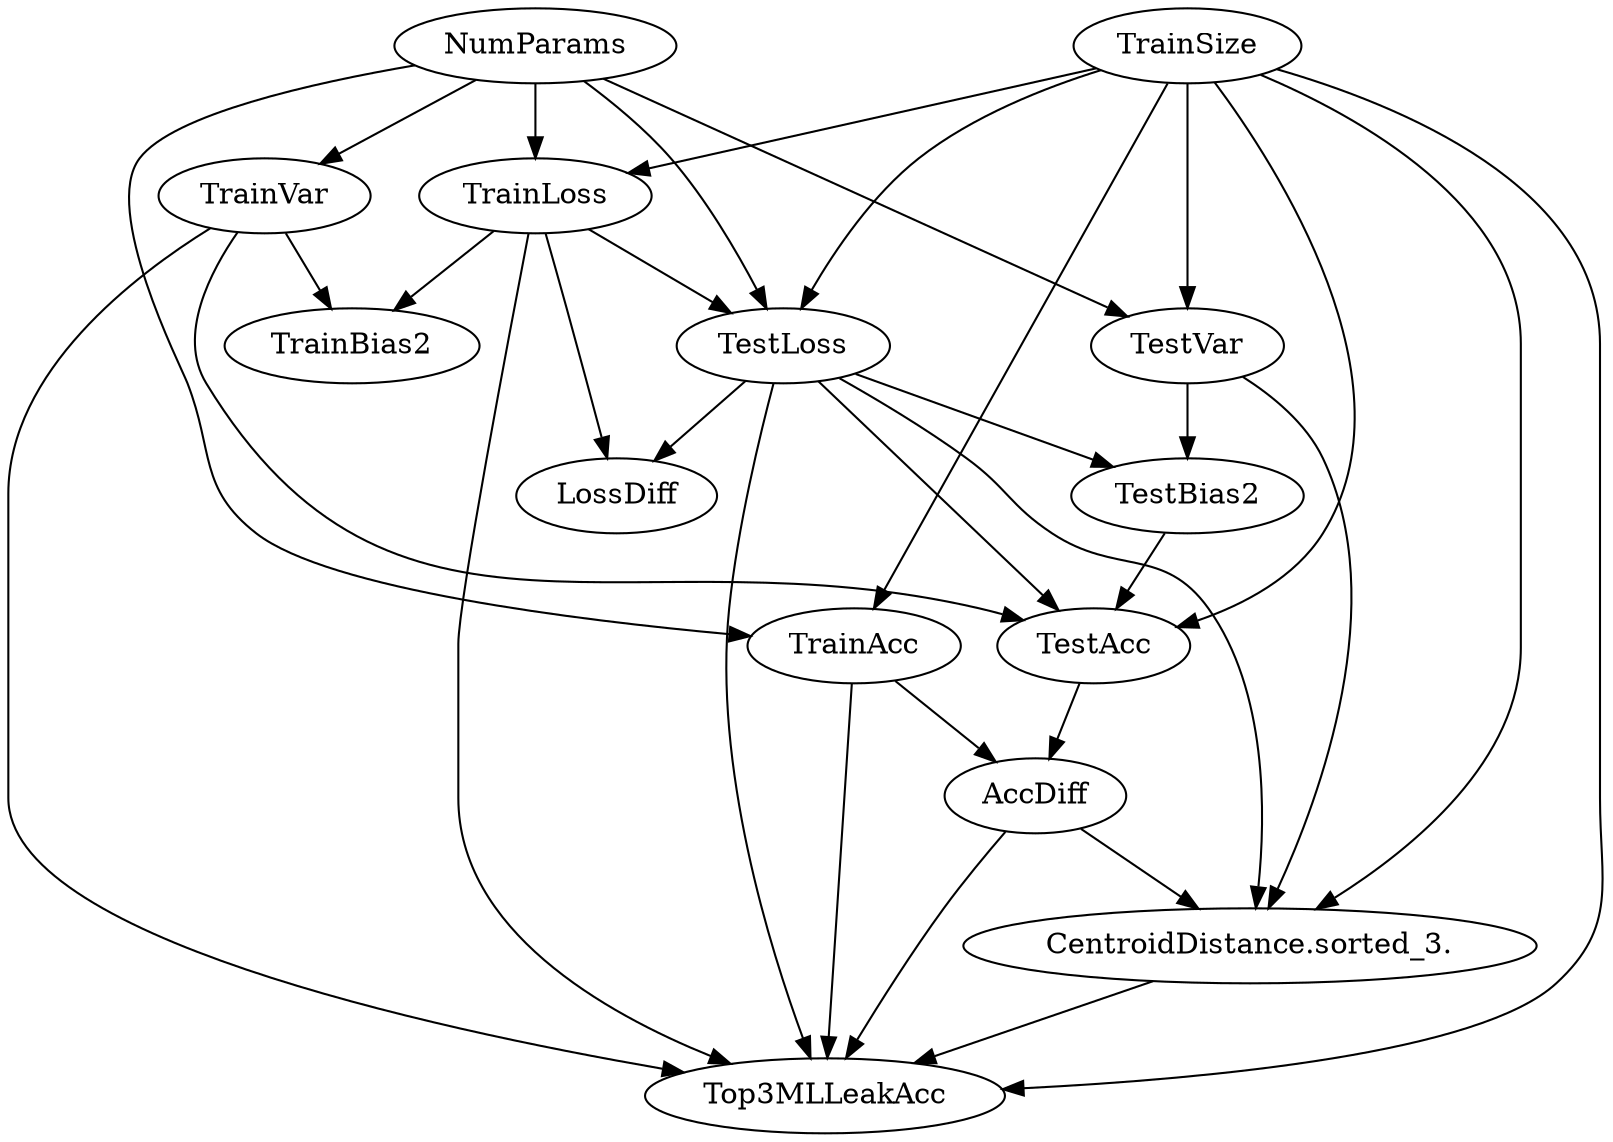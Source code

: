 digraph {
  "TrainAcc" ;
  "TestAcc" ;
  "AccDiff" ;
  "TrainLoss" ;
  "TestLoss" ;
  "LossDiff" ;
  "TrainVar" ;
  "TestVar" ;
  "TrainBias2" ;
  "TestBias2" ;
  "NumParams" ;
  "CentroidDistance.sorted_3." ;
  "TrainSize" ;
  "Top3MLLeakAcc" ;
  edge [dir=forward] "TrainAcc" -> "AccDiff" ;
  edge [dir=forward] "TrainAcc" -> "Top3MLLeakAcc" ;
  edge [dir=forward] "TestAcc" -> "AccDiff" ;
  edge [dir=forward] "AccDiff" -> "CentroidDistance.sorted_3." ;
  edge [dir=forward] "AccDiff" -> "Top3MLLeakAcc" ;
  edge [dir=forward] "TrainLoss" -> "TestLoss" ;
  edge [dir=forward] "TrainLoss" -> "LossDiff" ;
  edge [dir=forward] "TrainLoss" -> "TrainBias2" ;
  edge [dir=forward] "TrainLoss" -> "Top3MLLeakAcc" ;
  edge [dir=forward] "TestLoss" -> "TestAcc" ;
  edge [dir=forward] "TestLoss" -> "LossDiff" ;
  edge [dir=forward] "TestLoss" -> "TestBias2" ;
  edge [dir=forward] "TestLoss" -> "CentroidDistance.sorted_3." ;
  edge [dir=forward] "TestLoss" -> "Top3MLLeakAcc" ;
  edge [dir=forward] "TrainVar" -> "TestAcc" ;
  edge [dir=forward] "TrainVar" -> "TrainBias2" ;
  edge [dir=forward] "TrainVar" -> "Top3MLLeakAcc" ;
  edge [dir=forward] "TestVar" -> "TestBias2" ;
  edge [dir=forward] "TestVar" -> "CentroidDistance.sorted_3." ;
  edge [dir=forward] "TestBias2" -> "TestAcc" ;
  edge [dir=forward] "NumParams" -> "TrainAcc" ;
  edge [dir=forward] "NumParams" -> "TrainLoss" ;
  edge [dir=forward] "NumParams" -> "TestLoss" ;
  edge [dir=forward] "NumParams" -> "TrainVar" ;
  edge [dir=forward] "NumParams" -> "TestVar" ;
  edge [dir=forward] "CentroidDistance.sorted_3." -> "Top3MLLeakAcc" ;
  edge [dir=forward] "TrainSize" -> "TrainAcc" ;
  edge [dir=forward] "TrainSize" -> "TestAcc" ;
  edge [dir=forward] "TrainSize" -> "TrainLoss" ;
  edge [dir=forward] "TrainSize" -> "TestLoss" ;
  edge [dir=forward] "TrainSize" -> "TestVar" ;
  edge [dir=forward] "TrainSize" -> "CentroidDistance.sorted_3." ;
  edge [dir=forward] "TrainSize" -> "Top3MLLeakAcc" ;
}
